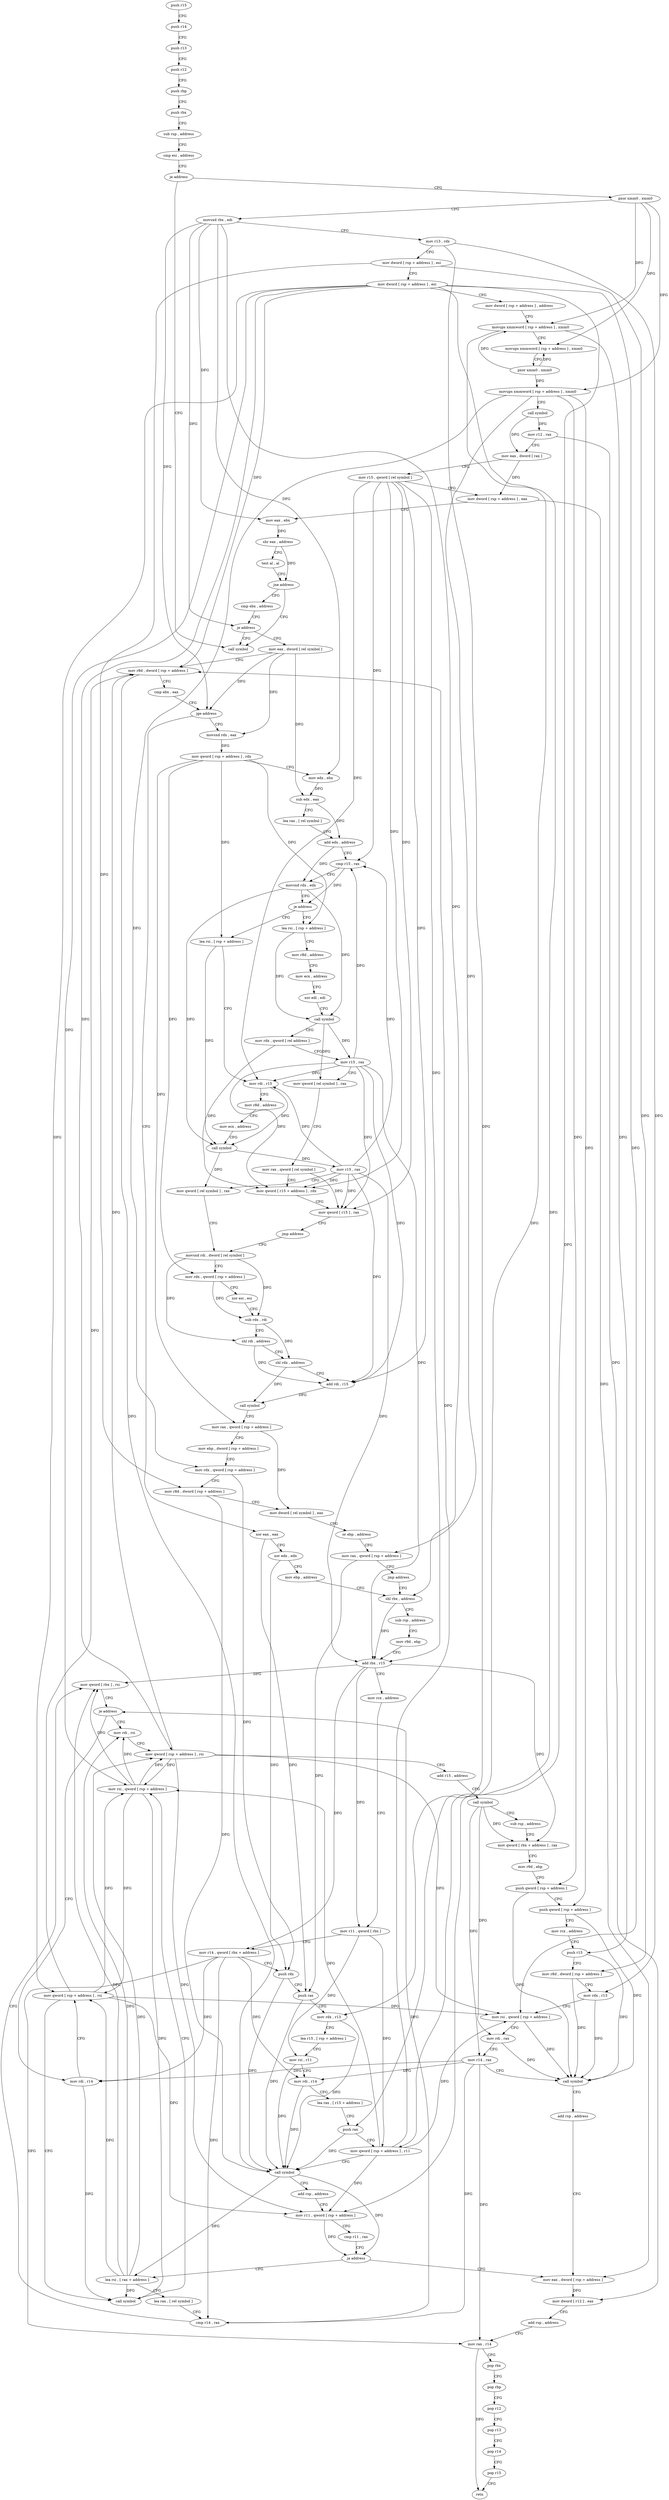 digraph "func" {
"232240" [label = "push r15" ]
"232242" [label = "push r14" ]
"232244" [label = "push r13" ]
"232246" [label = "push r12" ]
"232248" [label = "push rbp" ]
"232249" [label = "push rbx" ]
"232250" [label = "sub rsp , address" ]
"232254" [label = "cmp esi , address" ]
"232257" [label = "je address" ]
"232795" [label = "call symbol" ]
"232263" [label = "pxor xmm0 , xmm0" ]
"232267" [label = "movsxd rbx , edi" ]
"232270" [label = "mov r13 , rdx" ]
"232273" [label = "mov dword [ rsp + address ] , esi" ]
"232277" [label = "mov dword [ rsp + address ] , esi" ]
"232281" [label = "mov dword [ rsp + address ] , address" ]
"232289" [label = "movups xmmword [ rsp + address ] , xmm0" ]
"232294" [label = "movups xmmword [ rsp + address ] , xmm0" ]
"232299" [label = "pxor xmm0 , xmm0" ]
"232303" [label = "movups xmmword [ rsp + address ] , xmm0" ]
"232308" [label = "call symbol" ]
"232313" [label = "mov r12 , rax" ]
"232316" [label = "mov eax , dword [ rax ]" ]
"232318" [label = "mov r15 , qword [ rel symbol ]" ]
"232325" [label = "mov dword [ rsp + address ] , eax" ]
"232329" [label = "mov eax , ebx" ]
"232331" [label = "shr eax , address" ]
"232334" [label = "test al , al" ]
"232336" [label = "jne address" ]
"232342" [label = "cmp ebx , address" ]
"232348" [label = "je address" ]
"232354" [label = "mov eax , dword [ rel symbol ]" ]
"232360" [label = "mov r8d , dword [ rsp + address ]" ]
"232365" [label = "cmp ebx , eax" ]
"232367" [label = "jge address" ]
"232592" [label = "movsxd rdx , eax" ]
"232373" [label = "xor eax , eax" ]
"232595" [label = "mov qword [ rsp + address ] , rdx" ]
"232600" [label = "mov edx , ebx" ]
"232602" [label = "sub edx , eax" ]
"232604" [label = "lea rax , [ rel symbol ]" ]
"232611" [label = "add edx , address" ]
"232614" [label = "cmp r15 , rax" ]
"232617" [label = "movsxd rdx , edx" ]
"232620" [label = "je address" ]
"232736" [label = "lea rsi , [ rsp + address ]" ]
"232622" [label = "lea rsi , [ rsp + address ]" ]
"232375" [label = "xor edx , edx" ]
"232377" [label = "mov ebp , address" ]
"232382" [label = "shl rbx , address" ]
"232741" [label = "mov r8d , address" ]
"232747" [label = "mov ecx , address" ]
"232752" [label = "xor edi , edi" ]
"232754" [label = "call symbol" ]
"232759" [label = "mov rdx , qword [ rel address ]" ]
"232766" [label = "mov r15 , rax" ]
"232769" [label = "mov qword [ rel symbol ] , rax" ]
"232776" [label = "mov rax , qword [ rel symbol ]" ]
"232783" [label = "mov qword [ r15 + address ] , rdx" ]
"232787" [label = "mov qword [ r15 ] , rax" ]
"232790" [label = "jmp address" ]
"232656" [label = "movsxd rdi , dword [ rel symbol ]" ]
"232627" [label = "mov rdi , r15" ]
"232630" [label = "mov r8d , address" ]
"232636" [label = "mov ecx , address" ]
"232641" [label = "call symbol" ]
"232646" [label = "mov r15 , rax" ]
"232649" [label = "mov qword [ rel symbol ] , rax" ]
"232565" [label = "mov eax , dword [ rsp + address ]" ]
"232569" [label = "mov dword [ r12 ] , eax" ]
"232573" [label = "add rsp , address" ]
"232577" [label = "mov rax , r14" ]
"232580" [label = "pop rbx" ]
"232581" [label = "pop rbp" ]
"232582" [label = "pop r12" ]
"232584" [label = "pop r13" ]
"232586" [label = "pop r14" ]
"232588" [label = "pop r15" ]
"232590" [label = "retn" ]
"232455" [label = "lea rsi , [ rax + address ]" ]
"232459" [label = "lea rax , [ rel symbol ]" ]
"232466" [label = "cmp r14 , rax" ]
"232469" [label = "mov qword [ rbx ] , rsi" ]
"232472" [label = "je address" ]
"232492" [label = "mov rdi , rsi" ]
"232474" [label = "mov rdi , r14" ]
"232663" [label = "mov rdx , qword [ rsp + address ]" ]
"232668" [label = "xor esi , esi" ]
"232670" [label = "sub rdx , rdi" ]
"232673" [label = "shl rdi , address" ]
"232677" [label = "shl rdx , address" ]
"232681" [label = "add rdi , r15" ]
"232684" [label = "call symbol" ]
"232689" [label = "mov rax , qword [ rsp + address ]" ]
"232694" [label = "mov ebp , dword [ rsp + address ]" ]
"232698" [label = "mov rdx , qword [ rsp + address ]" ]
"232703" [label = "mov r8d , dword [ rsp + address ]" ]
"232708" [label = "mov dword [ rel symbol ] , eax" ]
"232714" [label = "or ebp , address" ]
"232717" [label = "mov rax , qword [ rsp + address ]" ]
"232722" [label = "jmp address" ]
"232386" [label = "sub rsp , address" ]
"232390" [label = "mov r9d , ebp" ]
"232393" [label = "add rbx , r15" ]
"232396" [label = "mov rcx , address" ]
"232403" [label = "mov r11 , qword [ rbx ]" ]
"232406" [label = "mov r14 , qword [ rbx + address ]" ]
"232410" [label = "push rdx" ]
"232411" [label = "push rax" ]
"232412" [label = "mov rdx , r13" ]
"232415" [label = "lea r15 , [ rsp + address ]" ]
"232420" [label = "mov rsi , r11" ]
"232423" [label = "mov rdi , r14" ]
"232426" [label = "lea rax , [ r15 + address ]" ]
"232430" [label = "push rax" ]
"232431" [label = "mov qword [ rsp + address ] , r11" ]
"232436" [label = "call symbol" ]
"232441" [label = "add rsp , address" ]
"232445" [label = "mov r11 , qword [ rsp + address ]" ]
"232450" [label = "cmp r11 , rax" ]
"232453" [label = "ja address" ]
"232495" [label = "mov qword [ rsp + address ] , rsi" ]
"232500" [label = "add r15 , address" ]
"232504" [label = "call symbol" ]
"232509" [label = "sub rsp , address" ]
"232513" [label = "mov qword [ rbx + address ] , rax" ]
"232517" [label = "mov r9d , ebp" ]
"232520" [label = "push qword [ rsp + address ]" ]
"232524" [label = "push qword [ rsp + address ]" ]
"232528" [label = "mov rcx , address" ]
"232535" [label = "push r15" ]
"232537" [label = "mov r8d , dword [ rsp + address ]" ]
"232542" [label = "mov rdx , r13" ]
"232545" [label = "mov rsi , qword [ rsp + address ]" ]
"232550" [label = "mov rdi , rax" ]
"232553" [label = "mov r14 , rax" ]
"232556" [label = "call symbol" ]
"232561" [label = "add rsp , address" ]
"232477" [label = "mov qword [ rsp + address ] , rsi" ]
"232482" [label = "call symbol" ]
"232487" [label = "mov rsi , qword [ rsp + address ]" ]
"232240" -> "232242" [ label = "CFG" ]
"232242" -> "232244" [ label = "CFG" ]
"232244" -> "232246" [ label = "CFG" ]
"232246" -> "232248" [ label = "CFG" ]
"232248" -> "232249" [ label = "CFG" ]
"232249" -> "232250" [ label = "CFG" ]
"232250" -> "232254" [ label = "CFG" ]
"232254" -> "232257" [ label = "CFG" ]
"232257" -> "232795" [ label = "CFG" ]
"232257" -> "232263" [ label = "CFG" ]
"232263" -> "232267" [ label = "CFG" ]
"232263" -> "232289" [ label = "DFG" ]
"232263" -> "232294" [ label = "DFG" ]
"232263" -> "232303" [ label = "DFG" ]
"232267" -> "232270" [ label = "CFG" ]
"232267" -> "232329" [ label = "DFG" ]
"232267" -> "232348" [ label = "DFG" ]
"232267" -> "232367" [ label = "DFG" ]
"232267" -> "232600" [ label = "DFG" ]
"232267" -> "232382" [ label = "DFG" ]
"232270" -> "232273" [ label = "CFG" ]
"232270" -> "232412" [ label = "DFG" ]
"232270" -> "232542" [ label = "DFG" ]
"232273" -> "232277" [ label = "CFG" ]
"232273" -> "232703" [ label = "DFG" ]
"232273" -> "232537" [ label = "DFG" ]
"232277" -> "232281" [ label = "CFG" ]
"232277" -> "232360" [ label = "DFG" ]
"232277" -> "232431" [ label = "DFG" ]
"232277" -> "232445" [ label = "DFG" ]
"232277" -> "232495" [ label = "DFG" ]
"232277" -> "232545" [ label = "DFG" ]
"232277" -> "232477" [ label = "DFG" ]
"232277" -> "232487" [ label = "DFG" ]
"232281" -> "232289" [ label = "CFG" ]
"232289" -> "232294" [ label = "CFG" ]
"232289" -> "232430" [ label = "DFG" ]
"232289" -> "232535" [ label = "DFG" ]
"232294" -> "232299" [ label = "CFG" ]
"232299" -> "232303" [ label = "DFG" ]
"232299" -> "232289" [ label = "DFG" ]
"232299" -> "232294" [ label = "DFG" ]
"232303" -> "232308" [ label = "CFG" ]
"232303" -> "232698" [ label = "DFG" ]
"232303" -> "232717" [ label = "DFG" ]
"232303" -> "232520" [ label = "DFG" ]
"232303" -> "232524" [ label = "DFG" ]
"232308" -> "232313" [ label = "DFG" ]
"232308" -> "232316" [ label = "DFG" ]
"232313" -> "232316" [ label = "CFG" ]
"232313" -> "232569" [ label = "DFG" ]
"232316" -> "232318" [ label = "CFG" ]
"232316" -> "232325" [ label = "DFG" ]
"232318" -> "232325" [ label = "CFG" ]
"232318" -> "232614" [ label = "DFG" ]
"232318" -> "232783" [ label = "DFG" ]
"232318" -> "232787" [ label = "DFG" ]
"232318" -> "232627" [ label = "DFG" ]
"232318" -> "232393" [ label = "DFG" ]
"232318" -> "232681" [ label = "DFG" ]
"232325" -> "232329" [ label = "CFG" ]
"232325" -> "232565" [ label = "DFG" ]
"232329" -> "232331" [ label = "DFG" ]
"232331" -> "232334" [ label = "CFG" ]
"232331" -> "232336" [ label = "DFG" ]
"232334" -> "232336" [ label = "CFG" ]
"232336" -> "232795" [ label = "CFG" ]
"232336" -> "232342" [ label = "CFG" ]
"232342" -> "232348" [ label = "CFG" ]
"232348" -> "232795" [ label = "CFG" ]
"232348" -> "232354" [ label = "CFG" ]
"232354" -> "232360" [ label = "CFG" ]
"232354" -> "232367" [ label = "DFG" ]
"232354" -> "232592" [ label = "DFG" ]
"232354" -> "232602" [ label = "DFG" ]
"232360" -> "232365" [ label = "CFG" ]
"232360" -> "232436" [ label = "DFG" ]
"232365" -> "232367" [ label = "CFG" ]
"232367" -> "232592" [ label = "CFG" ]
"232367" -> "232373" [ label = "CFG" ]
"232592" -> "232595" [ label = "DFG" ]
"232373" -> "232375" [ label = "CFG" ]
"232373" -> "232411" [ label = "DFG" ]
"232595" -> "232600" [ label = "CFG" ]
"232595" -> "232663" [ label = "DFG" ]
"232595" -> "232689" [ label = "DFG" ]
"232595" -> "232736" [ label = "DFG" ]
"232595" -> "232622" [ label = "DFG" ]
"232600" -> "232602" [ label = "DFG" ]
"232602" -> "232604" [ label = "CFG" ]
"232602" -> "232611" [ label = "DFG" ]
"232604" -> "232611" [ label = "CFG" ]
"232611" -> "232614" [ label = "CFG" ]
"232611" -> "232617" [ label = "DFG" ]
"232614" -> "232617" [ label = "CFG" ]
"232614" -> "232620" [ label = "DFG" ]
"232617" -> "232620" [ label = "CFG" ]
"232617" -> "232754" [ label = "DFG" ]
"232617" -> "232641" [ label = "DFG" ]
"232620" -> "232736" [ label = "CFG" ]
"232620" -> "232622" [ label = "CFG" ]
"232736" -> "232741" [ label = "CFG" ]
"232736" -> "232754" [ label = "DFG" ]
"232622" -> "232627" [ label = "CFG" ]
"232622" -> "232641" [ label = "DFG" ]
"232375" -> "232377" [ label = "CFG" ]
"232375" -> "232410" [ label = "DFG" ]
"232377" -> "232382" [ label = "CFG" ]
"232382" -> "232386" [ label = "CFG" ]
"232382" -> "232393" [ label = "DFG" ]
"232741" -> "232747" [ label = "CFG" ]
"232747" -> "232752" [ label = "CFG" ]
"232752" -> "232754" [ label = "CFG" ]
"232754" -> "232759" [ label = "CFG" ]
"232754" -> "232766" [ label = "DFG" ]
"232754" -> "232769" [ label = "DFG" ]
"232759" -> "232766" [ label = "CFG" ]
"232759" -> "232783" [ label = "DFG" ]
"232766" -> "232769" [ label = "CFG" ]
"232766" -> "232614" [ label = "DFG" ]
"232766" -> "232783" [ label = "DFG" ]
"232766" -> "232787" [ label = "DFG" ]
"232766" -> "232627" [ label = "DFG" ]
"232766" -> "232393" [ label = "DFG" ]
"232766" -> "232681" [ label = "DFG" ]
"232769" -> "232776" [ label = "CFG" ]
"232776" -> "232783" [ label = "CFG" ]
"232776" -> "232787" [ label = "DFG" ]
"232783" -> "232787" [ label = "CFG" ]
"232787" -> "232790" [ label = "CFG" ]
"232790" -> "232656" [ label = "CFG" ]
"232656" -> "232663" [ label = "CFG" ]
"232656" -> "232670" [ label = "DFG" ]
"232656" -> "232673" [ label = "DFG" ]
"232627" -> "232630" [ label = "CFG" ]
"232627" -> "232641" [ label = "DFG" ]
"232630" -> "232636" [ label = "CFG" ]
"232636" -> "232641" [ label = "CFG" ]
"232641" -> "232646" [ label = "DFG" ]
"232641" -> "232649" [ label = "DFG" ]
"232646" -> "232649" [ label = "CFG" ]
"232646" -> "232614" [ label = "DFG" ]
"232646" -> "232627" [ label = "DFG" ]
"232646" -> "232783" [ label = "DFG" ]
"232646" -> "232787" [ label = "DFG" ]
"232646" -> "232393" [ label = "DFG" ]
"232646" -> "232681" [ label = "DFG" ]
"232649" -> "232656" [ label = "CFG" ]
"232565" -> "232569" [ label = "DFG" ]
"232569" -> "232573" [ label = "CFG" ]
"232573" -> "232577" [ label = "CFG" ]
"232577" -> "232580" [ label = "CFG" ]
"232577" -> "232590" [ label = "DFG" ]
"232580" -> "232581" [ label = "CFG" ]
"232581" -> "232582" [ label = "CFG" ]
"232582" -> "232584" [ label = "CFG" ]
"232584" -> "232586" [ label = "CFG" ]
"232586" -> "232588" [ label = "CFG" ]
"232588" -> "232590" [ label = "CFG" ]
"232455" -> "232459" [ label = "CFG" ]
"232455" -> "232469" [ label = "DFG" ]
"232455" -> "232492" [ label = "DFG" ]
"232455" -> "232495" [ label = "DFG" ]
"232455" -> "232477" [ label = "DFG" ]
"232455" -> "232482" [ label = "DFG" ]
"232459" -> "232466" [ label = "CFG" ]
"232466" -> "232469" [ label = "CFG" ]
"232466" -> "232472" [ label = "DFG" ]
"232469" -> "232472" [ label = "CFG" ]
"232472" -> "232492" [ label = "CFG" ]
"232472" -> "232474" [ label = "CFG" ]
"232492" -> "232495" [ label = "CFG" ]
"232474" -> "232477" [ label = "CFG" ]
"232474" -> "232482" [ label = "DFG" ]
"232663" -> "232668" [ label = "CFG" ]
"232663" -> "232670" [ label = "DFG" ]
"232668" -> "232670" [ label = "CFG" ]
"232670" -> "232673" [ label = "CFG" ]
"232670" -> "232677" [ label = "DFG" ]
"232673" -> "232677" [ label = "CFG" ]
"232673" -> "232681" [ label = "DFG" ]
"232677" -> "232681" [ label = "CFG" ]
"232677" -> "232684" [ label = "DFG" ]
"232681" -> "232684" [ label = "DFG" ]
"232684" -> "232689" [ label = "CFG" ]
"232689" -> "232694" [ label = "CFG" ]
"232689" -> "232708" [ label = "DFG" ]
"232694" -> "232698" [ label = "CFG" ]
"232698" -> "232703" [ label = "CFG" ]
"232698" -> "232410" [ label = "DFG" ]
"232703" -> "232708" [ label = "CFG" ]
"232703" -> "232436" [ label = "DFG" ]
"232708" -> "232714" [ label = "CFG" ]
"232714" -> "232717" [ label = "CFG" ]
"232717" -> "232722" [ label = "CFG" ]
"232717" -> "232411" [ label = "DFG" ]
"232722" -> "232382" [ label = "CFG" ]
"232386" -> "232390" [ label = "CFG" ]
"232390" -> "232393" [ label = "CFG" ]
"232393" -> "232396" [ label = "CFG" ]
"232393" -> "232403" [ label = "DFG" ]
"232393" -> "232406" [ label = "DFG" ]
"232393" -> "232469" [ label = "DFG" ]
"232393" -> "232513" [ label = "DFG" ]
"232396" -> "232403" [ label = "CFG" ]
"232403" -> "232406" [ label = "CFG" ]
"232403" -> "232420" [ label = "DFG" ]
"232403" -> "232431" [ label = "DFG" ]
"232406" -> "232410" [ label = "CFG" ]
"232406" -> "232423" [ label = "DFG" ]
"232406" -> "232577" [ label = "DFG" ]
"232406" -> "232466" [ label = "DFG" ]
"232406" -> "232474" [ label = "DFG" ]
"232410" -> "232411" [ label = "CFG" ]
"232410" -> "232436" [ label = "DFG" ]
"232411" -> "232412" [ label = "CFG" ]
"232411" -> "232436" [ label = "DFG" ]
"232412" -> "232415" [ label = "CFG" ]
"232412" -> "232436" [ label = "DFG" ]
"232415" -> "232420" [ label = "CFG" ]
"232420" -> "232423" [ label = "CFG" ]
"232420" -> "232436" [ label = "DFG" ]
"232423" -> "232426" [ label = "CFG" ]
"232423" -> "232436" [ label = "DFG" ]
"232426" -> "232430" [ label = "CFG" ]
"232430" -> "232431" [ label = "CFG" ]
"232430" -> "232436" [ label = "DFG" ]
"232431" -> "232436" [ label = "CFG" ]
"232431" -> "232360" [ label = "DFG" ]
"232431" -> "232445" [ label = "DFG" ]
"232431" -> "232545" [ label = "DFG" ]
"232431" -> "232487" [ label = "DFG" ]
"232436" -> "232441" [ label = "CFG" ]
"232436" -> "232453" [ label = "DFG" ]
"232436" -> "232455" [ label = "DFG" ]
"232441" -> "232445" [ label = "CFG" ]
"232445" -> "232450" [ label = "CFG" ]
"232445" -> "232453" [ label = "DFG" ]
"232450" -> "232453" [ label = "CFG" ]
"232453" -> "232565" [ label = "CFG" ]
"232453" -> "232455" [ label = "CFG" ]
"232495" -> "232500" [ label = "CFG" ]
"232495" -> "232360" [ label = "DFG" ]
"232495" -> "232445" [ label = "DFG" ]
"232495" -> "232545" [ label = "DFG" ]
"232495" -> "232487" [ label = "DFG" ]
"232500" -> "232504" [ label = "CFG" ]
"232504" -> "232509" [ label = "CFG" ]
"232504" -> "232513" [ label = "DFG" ]
"232504" -> "232550" [ label = "DFG" ]
"232504" -> "232553" [ label = "DFG" ]
"232509" -> "232513" [ label = "CFG" ]
"232513" -> "232517" [ label = "CFG" ]
"232517" -> "232520" [ label = "CFG" ]
"232520" -> "232524" [ label = "CFG" ]
"232520" -> "232556" [ label = "DFG" ]
"232524" -> "232528" [ label = "CFG" ]
"232524" -> "232556" [ label = "DFG" ]
"232528" -> "232535" [ label = "CFG" ]
"232535" -> "232537" [ label = "CFG" ]
"232535" -> "232556" [ label = "DFG" ]
"232537" -> "232542" [ label = "CFG" ]
"232537" -> "232556" [ label = "DFG" ]
"232542" -> "232545" [ label = "CFG" ]
"232542" -> "232556" [ label = "DFG" ]
"232545" -> "232550" [ label = "CFG" ]
"232545" -> "232556" [ label = "DFG" ]
"232550" -> "232553" [ label = "CFG" ]
"232550" -> "232556" [ label = "DFG" ]
"232553" -> "232556" [ label = "CFG" ]
"232553" -> "232423" [ label = "DFG" ]
"232553" -> "232577" [ label = "DFG" ]
"232553" -> "232466" [ label = "DFG" ]
"232553" -> "232474" [ label = "DFG" ]
"232556" -> "232561" [ label = "CFG" ]
"232561" -> "232565" [ label = "CFG" ]
"232477" -> "232482" [ label = "CFG" ]
"232477" -> "232360" [ label = "DFG" ]
"232477" -> "232445" [ label = "DFG" ]
"232477" -> "232545" [ label = "DFG" ]
"232477" -> "232487" [ label = "DFG" ]
"232482" -> "232487" [ label = "CFG" ]
"232487" -> "232492" [ label = "DFG" ]
"232487" -> "232469" [ label = "DFG" ]
"232487" -> "232495" [ label = "DFG" ]
"232487" -> "232477" [ label = "DFG" ]
"232487" -> "232482" [ label = "DFG" ]
}
